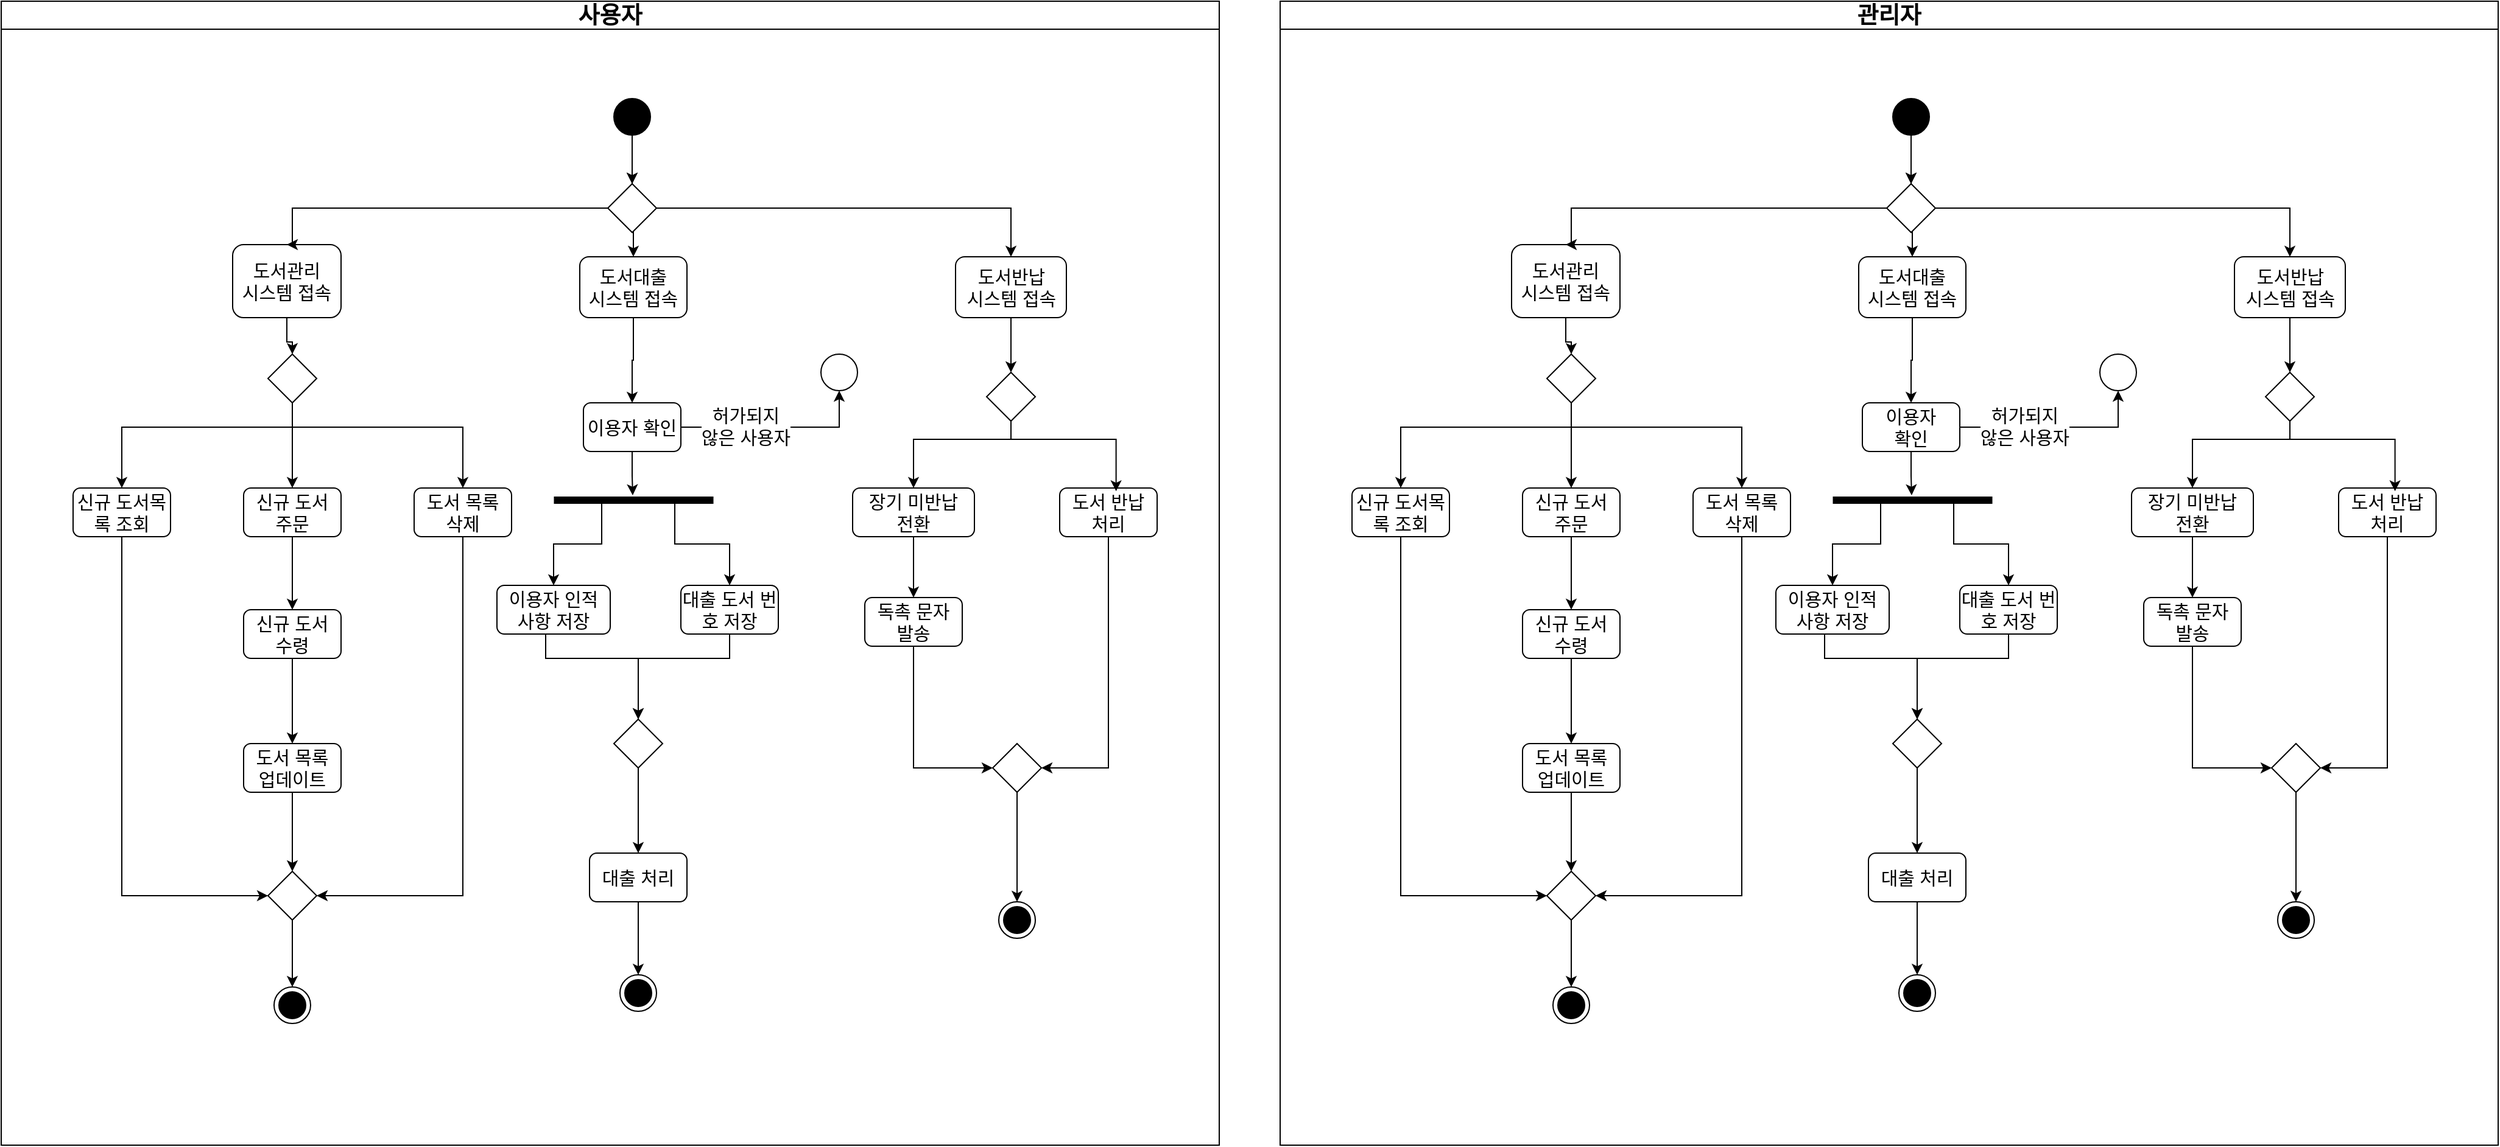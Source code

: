 <mxfile version="24.2.3" type="github">
  <diagram id="C5RBs43oDa-KdzZeNtuy" name="Page-1">
    <mxGraphModel dx="3033" dy="2304" grid="1" gridSize="10" guides="1" tooltips="1" connect="1" arrows="1" fold="1" page="1" pageScale="1" pageWidth="827" pageHeight="1169" math="0" shadow="0">
      <root>
        <mxCell id="WIyWlLk6GJQsqaUBKTNV-0" />
        <mxCell id="WIyWlLk6GJQsqaUBKTNV-1" parent="WIyWlLk6GJQsqaUBKTNV-0" />
        <mxCell id="cO1XCbnvmXfLTX3U98Vz-11" value="&lt;font data-sider-select-id=&quot;f2dde7c2-e914-4822-84c2-8bb58e5855f4&quot; style=&quot;font-size: 19px;&quot;&gt;사용자&lt;/font&gt;" style="swimlane;whiteSpace=wrap;html=1;" vertex="1" parent="WIyWlLk6GJQsqaUBKTNV-1">
          <mxGeometry x="-110" y="-800" width="1000" height="940" as="geometry" />
        </mxCell>
        <mxCell id="f5yjZBaVh5itBudGduC8-17" style="edgeStyle=orthogonalEdgeStyle;rounded=0;orthogonalLoop=1;jettySize=auto;html=1;fontSize=15;" parent="cO1XCbnvmXfLTX3U98Vz-11" source="WIyWlLk6GJQsqaUBKTNV-3" target="f5yjZBaVh5itBudGduC8-16" edge="1">
          <mxGeometry relative="1" as="geometry" />
        </mxCell>
        <mxCell id="WIyWlLk6GJQsqaUBKTNV-3" value="도서관리&lt;div style=&quot;font-size: 15px;&quot;&gt;시스템 접속&lt;/div&gt;" style="rounded=1;whiteSpace=wrap;html=1;fontSize=15;glass=0;strokeWidth=1;shadow=0;" parent="cO1XCbnvmXfLTX3U98Vz-11" vertex="1">
          <mxGeometry x="190" y="200" width="89" height="60" as="geometry" />
        </mxCell>
        <mxCell id="f5yjZBaVh5itBudGduC8-2" style="edgeStyle=orthogonalEdgeStyle;rounded=0;orthogonalLoop=1;jettySize=auto;html=1;entryX=0.5;entryY=0;entryDx=0;entryDy=0;fontSize=15;" parent="cO1XCbnvmXfLTX3U98Vz-11" source="f5yjZBaVh5itBudGduC8-10" target="WIyWlLk6GJQsqaUBKTNV-3" edge="1">
          <mxGeometry relative="1" as="geometry">
            <Array as="points">
              <mxPoint x="239" y="170" />
            </Array>
          </mxGeometry>
        </mxCell>
        <mxCell id="f5yjZBaVh5itBudGduC8-6" style="edgeStyle=orthogonalEdgeStyle;rounded=0;orthogonalLoop=1;jettySize=auto;html=1;entryX=0.5;entryY=0;entryDx=0;entryDy=0;fontSize=15;" parent="cO1XCbnvmXfLTX3U98Vz-11" source="f5yjZBaVh5itBudGduC8-0" target="f5yjZBaVh5itBudGduC8-4" edge="1">
          <mxGeometry relative="1" as="geometry" />
        </mxCell>
        <mxCell id="f5yjZBaVh5itBudGduC8-7" style="edgeStyle=orthogonalEdgeStyle;rounded=0;orthogonalLoop=1;jettySize=auto;html=1;fontSize=15;" parent="cO1XCbnvmXfLTX3U98Vz-11" target="f5yjZBaVh5itBudGduC8-5" edge="1">
          <mxGeometry relative="1" as="geometry">
            <mxPoint x="538.0" y="170.0" as="sourcePoint" />
            <Array as="points">
              <mxPoint x="518" y="170" />
              <mxPoint x="773" y="170" />
            </Array>
          </mxGeometry>
        </mxCell>
        <mxCell id="f5yjZBaVh5itBudGduC8-0" value="" style="ellipse;fillColor=strokeColor;html=1;" parent="cO1XCbnvmXfLTX3U98Vz-11" vertex="1">
          <mxGeometry x="503" y="80" width="30" height="30" as="geometry" />
        </mxCell>
        <mxCell id="f5yjZBaVh5itBudGduC8-37" style="edgeStyle=orthogonalEdgeStyle;rounded=0;orthogonalLoop=1;jettySize=auto;html=1;entryX=0.5;entryY=0;entryDx=0;entryDy=0;fontSize=15;" parent="cO1XCbnvmXfLTX3U98Vz-11" source="f5yjZBaVh5itBudGduC8-4" target="f5yjZBaVh5itBudGduC8-21" edge="1">
          <mxGeometry relative="1" as="geometry" />
        </mxCell>
        <mxCell id="f5yjZBaVh5itBudGduC8-4" value="도서대출&lt;div style=&quot;font-size: 15px;&quot;&gt;시스템 접속&lt;/div&gt;" style="rounded=1;whiteSpace=wrap;html=1;fontSize=15;glass=0;strokeWidth=1;shadow=0;" parent="cO1XCbnvmXfLTX3U98Vz-11" vertex="1">
          <mxGeometry x="475" y="210" width="88" height="50" as="geometry" />
        </mxCell>
        <mxCell id="f5yjZBaVh5itBudGduC8-55" style="edgeStyle=orthogonalEdgeStyle;rounded=0;orthogonalLoop=1;jettySize=auto;html=1;entryX=0.5;entryY=0;entryDx=0;entryDy=0;fontSize=15;" parent="cO1XCbnvmXfLTX3U98Vz-11" source="f5yjZBaVh5itBudGduC8-5" target="f5yjZBaVh5itBudGduC8-54" edge="1">
          <mxGeometry relative="1" as="geometry" />
        </mxCell>
        <mxCell id="f5yjZBaVh5itBudGduC8-5" value="도서반납&lt;div style=&quot;font-size: 15px;&quot;&gt;시스템 접속&lt;/div&gt;" style="rounded=1;whiteSpace=wrap;html=1;fontSize=15;glass=0;strokeWidth=1;shadow=0;" parent="cO1XCbnvmXfLTX3U98Vz-11" vertex="1">
          <mxGeometry x="783.5" y="210" width="91" height="50" as="geometry" />
        </mxCell>
        <mxCell id="f5yjZBaVh5itBudGduC8-9" value="" style="edgeStyle=orthogonalEdgeStyle;rounded=0;orthogonalLoop=1;jettySize=auto;html=1;fontSize=15;" parent="cO1XCbnvmXfLTX3U98Vz-11" source="f5yjZBaVh5itBudGduC8-0" edge="1">
          <mxGeometry relative="1" as="geometry">
            <mxPoint x="518" y="150" as="sourcePoint" />
            <mxPoint x="518" y="150.0" as="targetPoint" />
            <Array as="points" />
          </mxGeometry>
        </mxCell>
        <mxCell id="f5yjZBaVh5itBudGduC8-11" value="" style="edgeStyle=orthogonalEdgeStyle;rounded=0;orthogonalLoop=1;jettySize=auto;html=1;fontSize=15;" parent="cO1XCbnvmXfLTX3U98Vz-11" source="f5yjZBaVh5itBudGduC8-0" target="f5yjZBaVh5itBudGduC8-10" edge="1">
          <mxGeometry relative="1" as="geometry">
            <mxPoint x="518" y="110" as="sourcePoint" />
            <mxPoint x="243" y="220" as="targetPoint" />
            <Array as="points">
              <mxPoint x="518" y="170" />
            </Array>
          </mxGeometry>
        </mxCell>
        <mxCell id="f5yjZBaVh5itBudGduC8-10" value="" style="rhombus;whiteSpace=wrap;html=1;fontSize=15;" parent="cO1XCbnvmXfLTX3U98Vz-11" vertex="1">
          <mxGeometry x="498" y="150" width="40" height="40" as="geometry" />
        </mxCell>
        <mxCell id="f5yjZBaVh5itBudGduC8-73" style="edgeStyle=orthogonalEdgeStyle;rounded=0;orthogonalLoop=1;jettySize=auto;html=1;entryX=0;entryY=0.5;entryDx=0;entryDy=0;fontSize=15;" parent="cO1XCbnvmXfLTX3U98Vz-11" source="f5yjZBaVh5itBudGduC8-12" target="f5yjZBaVh5itBudGduC8-68" edge="1">
          <mxGeometry relative="1" as="geometry">
            <Array as="points">
              <mxPoint x="99" y="735" />
            </Array>
          </mxGeometry>
        </mxCell>
        <mxCell id="f5yjZBaVh5itBudGduC8-12" value="신규 도서목록 조회" style="rounded=1;whiteSpace=wrap;html=1;fontSize=15;glass=0;strokeWidth=1;shadow=0;" parent="cO1XCbnvmXfLTX3U98Vz-11" vertex="1">
          <mxGeometry x="59" y="400" width="80" height="40" as="geometry" />
        </mxCell>
        <mxCell id="f5yjZBaVh5itBudGduC8-28" style="edgeStyle=orthogonalEdgeStyle;rounded=0;orthogonalLoop=1;jettySize=auto;html=1;entryX=0.5;entryY=0;entryDx=0;entryDy=0;fontSize=15;" parent="cO1XCbnvmXfLTX3U98Vz-11" source="f5yjZBaVh5itBudGduC8-16" target="f5yjZBaVh5itBudGduC8-12" edge="1">
          <mxGeometry relative="1" as="geometry">
            <Array as="points">
              <mxPoint x="239" y="350" />
              <mxPoint x="99" y="350" />
            </Array>
          </mxGeometry>
        </mxCell>
        <mxCell id="f5yjZBaVh5itBudGduC8-29" style="edgeStyle=orthogonalEdgeStyle;rounded=0;orthogonalLoop=1;jettySize=auto;html=1;fontSize=15;" parent="cO1XCbnvmXfLTX3U98Vz-11" source="f5yjZBaVh5itBudGduC8-16" target="f5yjZBaVh5itBudGduC8-18" edge="1">
          <mxGeometry relative="1" as="geometry">
            <Array as="points">
              <mxPoint x="239" y="360" />
              <mxPoint x="239" y="360" />
            </Array>
          </mxGeometry>
        </mxCell>
        <mxCell id="f5yjZBaVh5itBudGduC8-32" style="edgeStyle=orthogonalEdgeStyle;rounded=0;orthogonalLoop=1;jettySize=auto;html=1;entryX=0.5;entryY=0;entryDx=0;entryDy=0;fontSize=15;" parent="cO1XCbnvmXfLTX3U98Vz-11" source="f5yjZBaVh5itBudGduC8-16" target="f5yjZBaVh5itBudGduC8-20" edge="1">
          <mxGeometry relative="1" as="geometry">
            <Array as="points">
              <mxPoint x="239" y="350" />
              <mxPoint x="379" y="350" />
            </Array>
          </mxGeometry>
        </mxCell>
        <mxCell id="f5yjZBaVh5itBudGduC8-16" value="" style="rhombus;whiteSpace=wrap;html=1;fontSize=15;" parent="cO1XCbnvmXfLTX3U98Vz-11" vertex="1">
          <mxGeometry x="219" y="290" width="40" height="40" as="geometry" />
        </mxCell>
        <mxCell id="f5yjZBaVh5itBudGduC8-34" style="edgeStyle=orthogonalEdgeStyle;rounded=0;orthogonalLoop=1;jettySize=auto;html=1;entryX=0.5;entryY=0;entryDx=0;entryDy=0;fontSize=15;" parent="cO1XCbnvmXfLTX3U98Vz-11" source="f5yjZBaVh5itBudGduC8-18" target="f5yjZBaVh5itBudGduC8-19" edge="1">
          <mxGeometry relative="1" as="geometry" />
        </mxCell>
        <mxCell id="f5yjZBaVh5itBudGduC8-18" value="신규 도서&lt;div style=&quot;font-size: 15px;&quot;&gt;주문&lt;/div&gt;" style="rounded=1;whiteSpace=wrap;html=1;fontSize=15;glass=0;strokeWidth=1;shadow=0;" parent="cO1XCbnvmXfLTX3U98Vz-11" vertex="1">
          <mxGeometry x="199" y="400" width="80" height="40" as="geometry" />
        </mxCell>
        <mxCell id="f5yjZBaVh5itBudGduC8-36" style="edgeStyle=orthogonalEdgeStyle;rounded=0;orthogonalLoop=1;jettySize=auto;html=1;fontSize=15;" parent="cO1XCbnvmXfLTX3U98Vz-11" source="f5yjZBaVh5itBudGduC8-19" target="f5yjZBaVh5itBudGduC8-35" edge="1">
          <mxGeometry relative="1" as="geometry" />
        </mxCell>
        <mxCell id="f5yjZBaVh5itBudGduC8-19" value="신규 도서&lt;div style=&quot;font-size: 15px;&quot;&gt;수령&lt;/div&gt;" style="rounded=1;whiteSpace=wrap;html=1;fontSize=15;glass=0;strokeWidth=1;shadow=0;" parent="cO1XCbnvmXfLTX3U98Vz-11" vertex="1">
          <mxGeometry x="199" y="500" width="80" height="40" as="geometry" />
        </mxCell>
        <mxCell id="f5yjZBaVh5itBudGduC8-74" style="edgeStyle=orthogonalEdgeStyle;rounded=0;orthogonalLoop=1;jettySize=auto;html=1;entryX=1;entryY=0.5;entryDx=0;entryDy=0;fontSize=15;" parent="cO1XCbnvmXfLTX3U98Vz-11" source="f5yjZBaVh5itBudGduC8-20" target="f5yjZBaVh5itBudGduC8-68" edge="1">
          <mxGeometry relative="1" as="geometry">
            <Array as="points">
              <mxPoint x="379" y="735" />
            </Array>
          </mxGeometry>
        </mxCell>
        <mxCell id="f5yjZBaVh5itBudGduC8-20" value="도서 목록&lt;div style=&quot;font-size: 15px;&quot;&gt;삭제&lt;/div&gt;" style="rounded=1;whiteSpace=wrap;html=1;fontSize=15;glass=0;strokeWidth=1;shadow=0;" parent="cO1XCbnvmXfLTX3U98Vz-11" vertex="1">
          <mxGeometry x="339" y="400" width="80" height="40" as="geometry" />
        </mxCell>
        <mxCell id="f5yjZBaVh5itBudGduC8-63" style="edgeStyle=orthogonalEdgeStyle;rounded=0;orthogonalLoop=1;jettySize=auto;html=1;entryX=0.5;entryY=1;entryDx=0;entryDy=0;fontSize=15;" parent="cO1XCbnvmXfLTX3U98Vz-11" source="f5yjZBaVh5itBudGduC8-21" target="f5yjZBaVh5itBudGduC8-62" edge="1">
          <mxGeometry relative="1" as="geometry" />
        </mxCell>
        <mxCell id="f5yjZBaVh5itBudGduC8-64" value="허가되지&lt;div style=&quot;font-size: 15px;&quot;&gt;않은 사용자&lt;/div&gt;" style="edgeLabel;html=1;align=center;verticalAlign=middle;resizable=0;points=[];fontSize=15;" parent="f5yjZBaVh5itBudGduC8-63" vertex="1" connectable="0">
          <mxGeometry x="-0.339" y="1" relative="1" as="geometry">
            <mxPoint as="offset" />
          </mxGeometry>
        </mxCell>
        <mxCell id="f5yjZBaVh5itBudGduC8-21" value="이용자 확인" style="rounded=1;whiteSpace=wrap;html=1;fontSize=15;glass=0;strokeWidth=1;shadow=0;" parent="cO1XCbnvmXfLTX3U98Vz-11" vertex="1">
          <mxGeometry x="478" y="330" width="80" height="40" as="geometry" />
        </mxCell>
        <mxCell id="f5yjZBaVh5itBudGduC8-51" style="edgeStyle=orthogonalEdgeStyle;rounded=0;orthogonalLoop=1;jettySize=auto;html=1;fontSize=15;" parent="cO1XCbnvmXfLTX3U98Vz-11" source="f5yjZBaVh5itBudGduC8-22" target="f5yjZBaVh5itBudGduC8-41" edge="1">
          <mxGeometry relative="1" as="geometry">
            <Array as="points">
              <mxPoint x="447" y="540" />
              <mxPoint x="523" y="540" />
            </Array>
          </mxGeometry>
        </mxCell>
        <mxCell id="f5yjZBaVh5itBudGduC8-22" value="이용자 인적 사항 저장" style="rounded=1;whiteSpace=wrap;html=1;fontSize=15;glass=0;strokeWidth=1;shadow=0;" parent="cO1XCbnvmXfLTX3U98Vz-11" vertex="1">
          <mxGeometry x="407" y="480" width="93" height="40" as="geometry" />
        </mxCell>
        <mxCell id="f5yjZBaVh5itBudGduC8-52" style="edgeStyle=orthogonalEdgeStyle;rounded=0;orthogonalLoop=1;jettySize=auto;html=1;entryX=0.5;entryY=0;entryDx=0;entryDy=0;fontSize=15;" parent="cO1XCbnvmXfLTX3U98Vz-11" source="f5yjZBaVh5itBudGduC8-23" target="f5yjZBaVh5itBudGduC8-41" edge="1">
          <mxGeometry relative="1" as="geometry">
            <Array as="points">
              <mxPoint x="598" y="540" />
              <mxPoint x="523" y="540" />
            </Array>
          </mxGeometry>
        </mxCell>
        <mxCell id="f5yjZBaVh5itBudGduC8-23" value="대출 도서 번호 저장" style="rounded=1;whiteSpace=wrap;html=1;fontSize=15;glass=0;strokeWidth=1;shadow=0;" parent="cO1XCbnvmXfLTX3U98Vz-11" vertex="1">
          <mxGeometry x="558" y="480" width="80" height="40" as="geometry" />
        </mxCell>
        <mxCell id="f5yjZBaVh5itBudGduC8-67" style="edgeStyle=orthogonalEdgeStyle;rounded=0;orthogonalLoop=1;jettySize=auto;html=1;entryX=0.5;entryY=0;entryDx=0;entryDy=0;fontSize=15;" parent="cO1XCbnvmXfLTX3U98Vz-11" source="f5yjZBaVh5itBudGduC8-24" target="f5yjZBaVh5itBudGduC8-61" edge="1">
          <mxGeometry relative="1" as="geometry" />
        </mxCell>
        <mxCell id="f5yjZBaVh5itBudGduC8-24" value="대출 처리" style="rounded=1;whiteSpace=wrap;html=1;fontSize=15;glass=0;strokeWidth=1;shadow=0;" parent="cO1XCbnvmXfLTX3U98Vz-11" vertex="1">
          <mxGeometry x="483" y="700" width="80" height="40" as="geometry" />
        </mxCell>
        <mxCell id="f5yjZBaVh5itBudGduC8-71" style="edgeStyle=orthogonalEdgeStyle;rounded=0;orthogonalLoop=1;jettySize=auto;html=1;fontSize=15;" parent="cO1XCbnvmXfLTX3U98Vz-11" source="f5yjZBaVh5itBudGduC8-25" target="f5yjZBaVh5itBudGduC8-69" edge="1">
          <mxGeometry relative="1" as="geometry">
            <Array as="points">
              <mxPoint x="909" y="630" />
            </Array>
          </mxGeometry>
        </mxCell>
        <mxCell id="f5yjZBaVh5itBudGduC8-25" value="도서 반납&lt;div data-sider-select-id=&quot;1af5cd44-5163-4e72-8a6a-a1fdf8940f8c&quot; style=&quot;font-size: 15px;&quot;&gt;처리&lt;/div&gt;" style="rounded=1;whiteSpace=wrap;html=1;fontSize=15;glass=0;strokeWidth=1;shadow=0;" parent="cO1XCbnvmXfLTX3U98Vz-11" vertex="1">
          <mxGeometry x="869" y="400" width="80" height="40" as="geometry" />
        </mxCell>
        <mxCell id="f5yjZBaVh5itBudGduC8-58" style="edgeStyle=orthogonalEdgeStyle;rounded=0;orthogonalLoop=1;jettySize=auto;html=1;entryX=0.5;entryY=0;entryDx=0;entryDy=0;fontSize=15;" parent="cO1XCbnvmXfLTX3U98Vz-11" source="f5yjZBaVh5itBudGduC8-26" target="f5yjZBaVh5itBudGduC8-27" edge="1">
          <mxGeometry relative="1" as="geometry" />
        </mxCell>
        <mxCell id="f5yjZBaVh5itBudGduC8-26" value="장기 미반납&lt;div data-sider-select-id=&quot;e208609f-bf72-46d0-8073-5b60997e293b&quot; style=&quot;font-size: 15px;&quot;&gt;전환&lt;/div&gt;" style="rounded=1;whiteSpace=wrap;html=1;fontSize=15;glass=0;strokeWidth=1;shadow=0;" parent="cO1XCbnvmXfLTX3U98Vz-11" vertex="1">
          <mxGeometry x="699" y="400" width="100" height="40" as="geometry" />
        </mxCell>
        <mxCell id="f5yjZBaVh5itBudGduC8-70" style="edgeStyle=orthogonalEdgeStyle;rounded=0;orthogonalLoop=1;jettySize=auto;html=1;fontSize=15;" parent="cO1XCbnvmXfLTX3U98Vz-11" source="f5yjZBaVh5itBudGduC8-27" target="f5yjZBaVh5itBudGduC8-69" edge="1">
          <mxGeometry relative="1" as="geometry">
            <Array as="points">
              <mxPoint x="749" y="630" />
            </Array>
          </mxGeometry>
        </mxCell>
        <mxCell id="f5yjZBaVh5itBudGduC8-27" value="독촉 문자&lt;div style=&quot;font-size: 15px;&quot;&gt;발송&lt;/div&gt;" style="rounded=1;whiteSpace=wrap;html=1;fontSize=15;glass=0;strokeWidth=1;shadow=0;" parent="cO1XCbnvmXfLTX3U98Vz-11" vertex="1">
          <mxGeometry x="709" y="490" width="80" height="40" as="geometry" />
        </mxCell>
        <mxCell id="f5yjZBaVh5itBudGduC8-33" style="edgeStyle=orthogonalEdgeStyle;rounded=0;orthogonalLoop=1;jettySize=auto;html=1;exitX=0.5;exitY=1;exitDx=0;exitDy=0;fontSize=15;" parent="cO1XCbnvmXfLTX3U98Vz-11" source="f5yjZBaVh5itBudGduC8-19" target="f5yjZBaVh5itBudGduC8-19" edge="1">
          <mxGeometry relative="1" as="geometry" />
        </mxCell>
        <mxCell id="f5yjZBaVh5itBudGduC8-75" style="edgeStyle=orthogonalEdgeStyle;rounded=0;orthogonalLoop=1;jettySize=auto;html=1;entryX=0.5;entryY=0;entryDx=0;entryDy=0;fontSize=15;" parent="cO1XCbnvmXfLTX3U98Vz-11" source="f5yjZBaVh5itBudGduC8-35" target="f5yjZBaVh5itBudGduC8-68" edge="1">
          <mxGeometry relative="1" as="geometry" />
        </mxCell>
        <mxCell id="f5yjZBaVh5itBudGduC8-35" value="도서&amp;nbsp;&lt;span style=&quot;background-color: initial; font-size: 15px;&quot;&gt;목록&lt;/span&gt;&lt;div style=&quot;font-size: 15px;&quot;&gt;&lt;span style=&quot;background-color: initial; font-size: 15px;&quot;&gt;업데이트&lt;/span&gt;&lt;/div&gt;" style="rounded=1;whiteSpace=wrap;html=1;fontSize=15;glass=0;strokeWidth=1;shadow=0;" parent="cO1XCbnvmXfLTX3U98Vz-11" vertex="1">
          <mxGeometry x="199" y="610" width="80" height="40" as="geometry" />
        </mxCell>
        <mxCell id="f5yjZBaVh5itBudGduC8-43" style="edgeStyle=orthogonalEdgeStyle;rounded=0;orthogonalLoop=1;jettySize=auto;html=1;entryX=0.5;entryY=0;entryDx=0;entryDy=0;fontSize=15;" parent="cO1XCbnvmXfLTX3U98Vz-11" source="f5yjZBaVh5itBudGduC8-38" target="f5yjZBaVh5itBudGduC8-22" edge="1">
          <mxGeometry relative="1" as="geometry">
            <Array as="points">
              <mxPoint x="493" y="446" />
              <mxPoint x="447" y="446" />
            </Array>
          </mxGeometry>
        </mxCell>
        <mxCell id="f5yjZBaVh5itBudGduC8-47" style="edgeStyle=orthogonalEdgeStyle;rounded=0;orthogonalLoop=1;jettySize=auto;html=1;fontSize=15;" parent="cO1XCbnvmXfLTX3U98Vz-11" source="f5yjZBaVh5itBudGduC8-38" target="f5yjZBaVh5itBudGduC8-23" edge="1">
          <mxGeometry relative="1" as="geometry">
            <Array as="points">
              <mxPoint x="553" y="446" />
              <mxPoint x="598" y="446" />
            </Array>
          </mxGeometry>
        </mxCell>
        <mxCell id="f5yjZBaVh5itBudGduC8-38" value="" style="html=1;points=[];perimeter=orthogonalPerimeter;fillColor=strokeColor;rotation=90;fontSize=15;" parent="cO1XCbnvmXfLTX3U98Vz-11" vertex="1">
          <mxGeometry x="516.75" y="345" width="5" height="130" as="geometry" />
        </mxCell>
        <mxCell id="f5yjZBaVh5itBudGduC8-53" style="edgeStyle=orthogonalEdgeStyle;rounded=0;orthogonalLoop=1;jettySize=auto;html=1;entryX=0.5;entryY=0;entryDx=0;entryDy=0;fontSize=15;" parent="cO1XCbnvmXfLTX3U98Vz-11" source="f5yjZBaVh5itBudGduC8-41" target="f5yjZBaVh5itBudGduC8-24" edge="1">
          <mxGeometry relative="1" as="geometry" />
        </mxCell>
        <mxCell id="f5yjZBaVh5itBudGduC8-41" value="" style="rhombus;whiteSpace=wrap;html=1;fontSize=15;" parent="cO1XCbnvmXfLTX3U98Vz-11" vertex="1">
          <mxGeometry x="503" y="590" width="40" height="40" as="geometry" />
        </mxCell>
        <mxCell id="f5yjZBaVh5itBudGduC8-46" style="edgeStyle=orthogonalEdgeStyle;rounded=0;orthogonalLoop=1;jettySize=auto;html=1;entryX=-0.3;entryY=0.506;entryDx=0;entryDy=0;entryPerimeter=0;fontSize=15;" parent="cO1XCbnvmXfLTX3U98Vz-11" source="f5yjZBaVh5itBudGduC8-21" target="f5yjZBaVh5itBudGduC8-38" edge="1">
          <mxGeometry relative="1" as="geometry" />
        </mxCell>
        <mxCell id="f5yjZBaVh5itBudGduC8-57" style="edgeStyle=orthogonalEdgeStyle;rounded=0;orthogonalLoop=1;jettySize=auto;html=1;entryX=0.5;entryY=0;entryDx=0;entryDy=0;fontSize=15;" parent="cO1XCbnvmXfLTX3U98Vz-11" source="f5yjZBaVh5itBudGduC8-54" target="f5yjZBaVh5itBudGduC8-26" edge="1">
          <mxGeometry relative="1" as="geometry">
            <Array as="points">
              <mxPoint x="829" y="360" />
              <mxPoint x="749" y="360" />
            </Array>
          </mxGeometry>
        </mxCell>
        <mxCell id="f5yjZBaVh5itBudGduC8-54" value="" style="rhombus;whiteSpace=wrap;html=1;fontSize=15;" parent="cO1XCbnvmXfLTX3U98Vz-11" vertex="1">
          <mxGeometry x="809" y="305" width="40" height="40" as="geometry" />
        </mxCell>
        <mxCell id="f5yjZBaVh5itBudGduC8-56" style="edgeStyle=orthogonalEdgeStyle;rounded=0;orthogonalLoop=1;jettySize=auto;html=1;entryX=0.579;entryY=0.067;entryDx=0;entryDy=0;entryPerimeter=0;fontSize=15;" parent="cO1XCbnvmXfLTX3U98Vz-11" source="f5yjZBaVh5itBudGduC8-54" target="f5yjZBaVh5itBudGduC8-25" edge="1">
          <mxGeometry relative="1" as="geometry">
            <Array as="points">
              <mxPoint x="829" y="360" />
              <mxPoint x="915" y="360" />
            </Array>
          </mxGeometry>
        </mxCell>
        <mxCell id="f5yjZBaVh5itBudGduC8-59" value="" style="ellipse;html=1;shape=endState;fillColor=strokeColor;fontSize=15;" parent="cO1XCbnvmXfLTX3U98Vz-11" vertex="1">
          <mxGeometry x="224" y="810" width="30" height="30" as="geometry" />
        </mxCell>
        <mxCell id="f5yjZBaVh5itBudGduC8-60" value="" style="ellipse;html=1;shape=endState;fillColor=strokeColor;fontSize=15;" parent="cO1XCbnvmXfLTX3U98Vz-11" vertex="1">
          <mxGeometry x="819" y="740" width="30" height="30" as="geometry" />
        </mxCell>
        <mxCell id="f5yjZBaVh5itBudGduC8-61" value="" style="ellipse;html=1;shape=endState;fillColor=strokeColor;fontSize=15;" parent="cO1XCbnvmXfLTX3U98Vz-11" vertex="1">
          <mxGeometry x="508" y="800" width="30" height="30" as="geometry" />
        </mxCell>
        <mxCell id="f5yjZBaVh5itBudGduC8-62" value="" style="ellipse;fontSize=15;" parent="cO1XCbnvmXfLTX3U98Vz-11" vertex="1">
          <mxGeometry x="673" y="290" width="30" height="30" as="geometry" />
        </mxCell>
        <mxCell id="f5yjZBaVh5itBudGduC8-76" style="edgeStyle=orthogonalEdgeStyle;rounded=0;orthogonalLoop=1;jettySize=auto;html=1;entryX=0.5;entryY=0;entryDx=0;entryDy=0;fontSize=15;" parent="cO1XCbnvmXfLTX3U98Vz-11" source="f5yjZBaVh5itBudGduC8-68" target="f5yjZBaVh5itBudGduC8-59" edge="1">
          <mxGeometry relative="1" as="geometry" />
        </mxCell>
        <mxCell id="f5yjZBaVh5itBudGduC8-68" value="" style="rhombus;whiteSpace=wrap;html=1;fontSize=15;" parent="cO1XCbnvmXfLTX3U98Vz-11" vertex="1">
          <mxGeometry x="219" y="715" width="40" height="40" as="geometry" />
        </mxCell>
        <mxCell id="f5yjZBaVh5itBudGduC8-77" style="edgeStyle=orthogonalEdgeStyle;rounded=0;orthogonalLoop=1;jettySize=auto;html=1;entryX=0.5;entryY=0;entryDx=0;entryDy=0;fontSize=15;" parent="cO1XCbnvmXfLTX3U98Vz-11" source="f5yjZBaVh5itBudGduC8-69" target="f5yjZBaVh5itBudGduC8-60" edge="1">
          <mxGeometry relative="1" as="geometry" />
        </mxCell>
        <mxCell id="f5yjZBaVh5itBudGduC8-69" value="" style="rhombus;whiteSpace=wrap;html=1;fontSize=15;" parent="cO1XCbnvmXfLTX3U98Vz-11" vertex="1">
          <mxGeometry x="814" y="610" width="40" height="40" as="geometry" />
        </mxCell>
        <mxCell id="cO1XCbnvmXfLTX3U98Vz-75" value="&lt;font data-sider-select-id=&quot;f2dde7c2-e914-4822-84c2-8bb58e5855f4&quot; style=&quot;font-size: 19px;&quot;&gt;관리자&lt;/font&gt;" style="swimlane;whiteSpace=wrap;html=1;" vertex="1" parent="WIyWlLk6GJQsqaUBKTNV-1">
          <mxGeometry x="940" y="-800" width="1000" height="940" as="geometry" />
        </mxCell>
        <mxCell id="cO1XCbnvmXfLTX3U98Vz-76" style="edgeStyle=orthogonalEdgeStyle;rounded=0;orthogonalLoop=1;jettySize=auto;html=1;fontSize=15;" edge="1" parent="cO1XCbnvmXfLTX3U98Vz-75" source="cO1XCbnvmXfLTX3U98Vz-77" target="cO1XCbnvmXfLTX3U98Vz-94">
          <mxGeometry relative="1" as="geometry" />
        </mxCell>
        <mxCell id="cO1XCbnvmXfLTX3U98Vz-77" value="도서관리&lt;div style=&quot;font-size: 15px;&quot;&gt;시스템 접속&lt;/div&gt;" style="rounded=1;whiteSpace=wrap;html=1;fontSize=15;glass=0;strokeWidth=1;shadow=0;" vertex="1" parent="cO1XCbnvmXfLTX3U98Vz-75">
          <mxGeometry x="190" y="200" width="89" height="60" as="geometry" />
        </mxCell>
        <mxCell id="cO1XCbnvmXfLTX3U98Vz-78" style="edgeStyle=orthogonalEdgeStyle;rounded=0;orthogonalLoop=1;jettySize=auto;html=1;entryX=0.5;entryY=0;entryDx=0;entryDy=0;fontSize=15;" edge="1" parent="cO1XCbnvmXfLTX3U98Vz-75" source="cO1XCbnvmXfLTX3U98Vz-88" target="cO1XCbnvmXfLTX3U98Vz-77">
          <mxGeometry relative="1" as="geometry">
            <Array as="points">
              <mxPoint x="239" y="170" />
            </Array>
          </mxGeometry>
        </mxCell>
        <mxCell id="cO1XCbnvmXfLTX3U98Vz-79" style="edgeStyle=orthogonalEdgeStyle;rounded=0;orthogonalLoop=1;jettySize=auto;html=1;entryX=0.5;entryY=0;entryDx=0;entryDy=0;fontSize=15;" edge="1" parent="cO1XCbnvmXfLTX3U98Vz-75" source="cO1XCbnvmXfLTX3U98Vz-81" target="cO1XCbnvmXfLTX3U98Vz-83">
          <mxGeometry relative="1" as="geometry" />
        </mxCell>
        <mxCell id="cO1XCbnvmXfLTX3U98Vz-80" style="edgeStyle=orthogonalEdgeStyle;rounded=0;orthogonalLoop=1;jettySize=auto;html=1;fontSize=15;" edge="1" parent="cO1XCbnvmXfLTX3U98Vz-75" target="cO1XCbnvmXfLTX3U98Vz-85">
          <mxGeometry relative="1" as="geometry">
            <mxPoint x="538.0" y="170.0" as="sourcePoint" />
            <Array as="points">
              <mxPoint x="518" y="170" />
              <mxPoint x="773" y="170" />
            </Array>
          </mxGeometry>
        </mxCell>
        <mxCell id="cO1XCbnvmXfLTX3U98Vz-81" value="" style="ellipse;fillColor=strokeColor;html=1;" vertex="1" parent="cO1XCbnvmXfLTX3U98Vz-75">
          <mxGeometry x="503" y="80" width="30" height="30" as="geometry" />
        </mxCell>
        <mxCell id="cO1XCbnvmXfLTX3U98Vz-82" style="edgeStyle=orthogonalEdgeStyle;rounded=0;orthogonalLoop=1;jettySize=auto;html=1;entryX=0.5;entryY=0;entryDx=0;entryDy=0;fontSize=15;" edge="1" parent="cO1XCbnvmXfLTX3U98Vz-75" source="cO1XCbnvmXfLTX3U98Vz-83" target="cO1XCbnvmXfLTX3U98Vz-103">
          <mxGeometry relative="1" as="geometry" />
        </mxCell>
        <mxCell id="cO1XCbnvmXfLTX3U98Vz-83" value="도서대출&lt;div style=&quot;font-size: 15px;&quot;&gt;시스템 접속&lt;/div&gt;" style="rounded=1;whiteSpace=wrap;html=1;fontSize=15;glass=0;strokeWidth=1;shadow=0;" vertex="1" parent="cO1XCbnvmXfLTX3U98Vz-75">
          <mxGeometry x="475" y="210" width="88" height="50" as="geometry" />
        </mxCell>
        <mxCell id="cO1XCbnvmXfLTX3U98Vz-84" style="edgeStyle=orthogonalEdgeStyle;rounded=0;orthogonalLoop=1;jettySize=auto;html=1;entryX=0.5;entryY=0;entryDx=0;entryDy=0;fontSize=15;" edge="1" parent="cO1XCbnvmXfLTX3U98Vz-75" source="cO1XCbnvmXfLTX3U98Vz-85" target="cO1XCbnvmXfLTX3U98Vz-126">
          <mxGeometry relative="1" as="geometry" />
        </mxCell>
        <mxCell id="cO1XCbnvmXfLTX3U98Vz-85" value="도서반납&lt;div style=&quot;font-size: 15px;&quot;&gt;시스템 접속&lt;/div&gt;" style="rounded=1;whiteSpace=wrap;html=1;fontSize=15;glass=0;strokeWidth=1;shadow=0;" vertex="1" parent="cO1XCbnvmXfLTX3U98Vz-75">
          <mxGeometry x="783.5" y="210" width="91" height="50" as="geometry" />
        </mxCell>
        <mxCell id="cO1XCbnvmXfLTX3U98Vz-86" value="" style="edgeStyle=orthogonalEdgeStyle;rounded=0;orthogonalLoop=1;jettySize=auto;html=1;fontSize=15;" edge="1" parent="cO1XCbnvmXfLTX3U98Vz-75" source="cO1XCbnvmXfLTX3U98Vz-81">
          <mxGeometry relative="1" as="geometry">
            <mxPoint x="518" y="150" as="sourcePoint" />
            <mxPoint x="518" y="150.0" as="targetPoint" />
            <Array as="points" />
          </mxGeometry>
        </mxCell>
        <mxCell id="cO1XCbnvmXfLTX3U98Vz-87" value="" style="edgeStyle=orthogonalEdgeStyle;rounded=0;orthogonalLoop=1;jettySize=auto;html=1;fontSize=15;" edge="1" parent="cO1XCbnvmXfLTX3U98Vz-75" source="cO1XCbnvmXfLTX3U98Vz-81" target="cO1XCbnvmXfLTX3U98Vz-88">
          <mxGeometry relative="1" as="geometry">
            <mxPoint x="518" y="110" as="sourcePoint" />
            <mxPoint x="243" y="220" as="targetPoint" />
            <Array as="points">
              <mxPoint x="518" y="170" />
            </Array>
          </mxGeometry>
        </mxCell>
        <mxCell id="cO1XCbnvmXfLTX3U98Vz-88" value="" style="rhombus;whiteSpace=wrap;html=1;fontSize=15;" vertex="1" parent="cO1XCbnvmXfLTX3U98Vz-75">
          <mxGeometry x="498" y="150" width="40" height="40" as="geometry" />
        </mxCell>
        <mxCell id="cO1XCbnvmXfLTX3U98Vz-89" style="edgeStyle=orthogonalEdgeStyle;rounded=0;orthogonalLoop=1;jettySize=auto;html=1;entryX=0;entryY=0.5;entryDx=0;entryDy=0;fontSize=15;" edge="1" parent="cO1XCbnvmXfLTX3U98Vz-75" source="cO1XCbnvmXfLTX3U98Vz-90" target="cO1XCbnvmXfLTX3U98Vz-133">
          <mxGeometry relative="1" as="geometry">
            <Array as="points">
              <mxPoint x="99" y="735" />
            </Array>
          </mxGeometry>
        </mxCell>
        <mxCell id="cO1XCbnvmXfLTX3U98Vz-90" value="신규 도서목록 조회" style="rounded=1;whiteSpace=wrap;html=1;fontSize=15;glass=0;strokeWidth=1;shadow=0;" vertex="1" parent="cO1XCbnvmXfLTX3U98Vz-75">
          <mxGeometry x="59" y="400" width="80" height="40" as="geometry" />
        </mxCell>
        <mxCell id="cO1XCbnvmXfLTX3U98Vz-91" style="edgeStyle=orthogonalEdgeStyle;rounded=0;orthogonalLoop=1;jettySize=auto;html=1;entryX=0.5;entryY=0;entryDx=0;entryDy=0;fontSize=15;" edge="1" parent="cO1XCbnvmXfLTX3U98Vz-75" source="cO1XCbnvmXfLTX3U98Vz-94" target="cO1XCbnvmXfLTX3U98Vz-90">
          <mxGeometry relative="1" as="geometry">
            <Array as="points">
              <mxPoint x="239" y="350" />
              <mxPoint x="99" y="350" />
            </Array>
          </mxGeometry>
        </mxCell>
        <mxCell id="cO1XCbnvmXfLTX3U98Vz-92" style="edgeStyle=orthogonalEdgeStyle;rounded=0;orthogonalLoop=1;jettySize=auto;html=1;fontSize=15;" edge="1" parent="cO1XCbnvmXfLTX3U98Vz-75" source="cO1XCbnvmXfLTX3U98Vz-94" target="cO1XCbnvmXfLTX3U98Vz-96">
          <mxGeometry relative="1" as="geometry">
            <Array as="points">
              <mxPoint x="239" y="360" />
              <mxPoint x="239" y="360" />
            </Array>
          </mxGeometry>
        </mxCell>
        <mxCell id="cO1XCbnvmXfLTX3U98Vz-93" style="edgeStyle=orthogonalEdgeStyle;rounded=0;orthogonalLoop=1;jettySize=auto;html=1;entryX=0.5;entryY=0;entryDx=0;entryDy=0;fontSize=15;" edge="1" parent="cO1XCbnvmXfLTX3U98Vz-75" source="cO1XCbnvmXfLTX3U98Vz-94" target="cO1XCbnvmXfLTX3U98Vz-100">
          <mxGeometry relative="1" as="geometry">
            <Array as="points">
              <mxPoint x="239" y="350" />
              <mxPoint x="379" y="350" />
            </Array>
          </mxGeometry>
        </mxCell>
        <mxCell id="cO1XCbnvmXfLTX3U98Vz-94" value="" style="rhombus;whiteSpace=wrap;html=1;fontSize=15;" vertex="1" parent="cO1XCbnvmXfLTX3U98Vz-75">
          <mxGeometry x="219" y="290" width="40" height="40" as="geometry" />
        </mxCell>
        <mxCell id="cO1XCbnvmXfLTX3U98Vz-95" style="edgeStyle=orthogonalEdgeStyle;rounded=0;orthogonalLoop=1;jettySize=auto;html=1;entryX=0.5;entryY=0;entryDx=0;entryDy=0;fontSize=15;" edge="1" parent="cO1XCbnvmXfLTX3U98Vz-75" source="cO1XCbnvmXfLTX3U98Vz-96" target="cO1XCbnvmXfLTX3U98Vz-98">
          <mxGeometry relative="1" as="geometry" />
        </mxCell>
        <mxCell id="cO1XCbnvmXfLTX3U98Vz-96" value="신규 도서&lt;div style=&quot;font-size: 15px;&quot;&gt;주문&lt;/div&gt;" style="rounded=1;whiteSpace=wrap;html=1;fontSize=15;glass=0;strokeWidth=1;shadow=0;" vertex="1" parent="cO1XCbnvmXfLTX3U98Vz-75">
          <mxGeometry x="199" y="400" width="80" height="40" as="geometry" />
        </mxCell>
        <mxCell id="cO1XCbnvmXfLTX3U98Vz-97" style="edgeStyle=orthogonalEdgeStyle;rounded=0;orthogonalLoop=1;jettySize=auto;html=1;fontSize=15;" edge="1" parent="cO1XCbnvmXfLTX3U98Vz-75" source="cO1XCbnvmXfLTX3U98Vz-98" target="cO1XCbnvmXfLTX3U98Vz-118">
          <mxGeometry relative="1" as="geometry" />
        </mxCell>
        <mxCell id="cO1XCbnvmXfLTX3U98Vz-98" value="신규 도서&lt;div style=&quot;font-size: 15px;&quot;&gt;수령&lt;/div&gt;" style="rounded=1;whiteSpace=wrap;html=1;fontSize=15;glass=0;strokeWidth=1;shadow=0;" vertex="1" parent="cO1XCbnvmXfLTX3U98Vz-75">
          <mxGeometry x="199" y="500" width="80" height="40" as="geometry" />
        </mxCell>
        <mxCell id="cO1XCbnvmXfLTX3U98Vz-99" style="edgeStyle=orthogonalEdgeStyle;rounded=0;orthogonalLoop=1;jettySize=auto;html=1;entryX=1;entryY=0.5;entryDx=0;entryDy=0;fontSize=15;" edge="1" parent="cO1XCbnvmXfLTX3U98Vz-75" source="cO1XCbnvmXfLTX3U98Vz-100" target="cO1XCbnvmXfLTX3U98Vz-133">
          <mxGeometry relative="1" as="geometry">
            <Array as="points">
              <mxPoint x="379" y="735" />
            </Array>
          </mxGeometry>
        </mxCell>
        <mxCell id="cO1XCbnvmXfLTX3U98Vz-100" value="도서 목록&lt;div style=&quot;font-size: 15px;&quot;&gt;삭제&lt;/div&gt;" style="rounded=1;whiteSpace=wrap;html=1;fontSize=15;glass=0;strokeWidth=1;shadow=0;" vertex="1" parent="cO1XCbnvmXfLTX3U98Vz-75">
          <mxGeometry x="339" y="400" width="80" height="40" as="geometry" />
        </mxCell>
        <mxCell id="cO1XCbnvmXfLTX3U98Vz-101" style="edgeStyle=orthogonalEdgeStyle;rounded=0;orthogonalLoop=1;jettySize=auto;html=1;entryX=0.5;entryY=1;entryDx=0;entryDy=0;fontSize=15;" edge="1" parent="cO1XCbnvmXfLTX3U98Vz-75" source="cO1XCbnvmXfLTX3U98Vz-103" target="cO1XCbnvmXfLTX3U98Vz-131">
          <mxGeometry relative="1" as="geometry" />
        </mxCell>
        <mxCell id="cO1XCbnvmXfLTX3U98Vz-102" value="허가되지&lt;div style=&quot;font-size: 15px;&quot;&gt;않은 사용자&lt;/div&gt;" style="edgeLabel;html=1;align=center;verticalAlign=middle;resizable=0;points=[];fontSize=15;" vertex="1" connectable="0" parent="cO1XCbnvmXfLTX3U98Vz-101">
          <mxGeometry x="-0.339" y="1" relative="1" as="geometry">
            <mxPoint as="offset" />
          </mxGeometry>
        </mxCell>
        <mxCell id="cO1XCbnvmXfLTX3U98Vz-103" value="이용자&lt;div&gt;확인&lt;/div&gt;" style="rounded=1;whiteSpace=wrap;html=1;fontSize=15;glass=0;strokeWidth=1;shadow=0;" vertex="1" parent="cO1XCbnvmXfLTX3U98Vz-75">
          <mxGeometry x="478" y="330" width="80" height="40" as="geometry" />
        </mxCell>
        <mxCell id="cO1XCbnvmXfLTX3U98Vz-104" style="edgeStyle=orthogonalEdgeStyle;rounded=0;orthogonalLoop=1;jettySize=auto;html=1;fontSize=15;" edge="1" parent="cO1XCbnvmXfLTX3U98Vz-75" source="cO1XCbnvmXfLTX3U98Vz-105" target="cO1XCbnvmXfLTX3U98Vz-123">
          <mxGeometry relative="1" as="geometry">
            <Array as="points">
              <mxPoint x="447" y="540" />
              <mxPoint x="523" y="540" />
            </Array>
          </mxGeometry>
        </mxCell>
        <mxCell id="cO1XCbnvmXfLTX3U98Vz-105" value="이용자 인적 사항 저장" style="rounded=1;whiteSpace=wrap;html=1;fontSize=15;glass=0;strokeWidth=1;shadow=0;" vertex="1" parent="cO1XCbnvmXfLTX3U98Vz-75">
          <mxGeometry x="407" y="480" width="93" height="40" as="geometry" />
        </mxCell>
        <mxCell id="cO1XCbnvmXfLTX3U98Vz-106" style="edgeStyle=orthogonalEdgeStyle;rounded=0;orthogonalLoop=1;jettySize=auto;html=1;entryX=0.5;entryY=0;entryDx=0;entryDy=0;fontSize=15;" edge="1" parent="cO1XCbnvmXfLTX3U98Vz-75" source="cO1XCbnvmXfLTX3U98Vz-107" target="cO1XCbnvmXfLTX3U98Vz-123">
          <mxGeometry relative="1" as="geometry">
            <Array as="points">
              <mxPoint x="598" y="540" />
              <mxPoint x="523" y="540" />
            </Array>
          </mxGeometry>
        </mxCell>
        <mxCell id="cO1XCbnvmXfLTX3U98Vz-107" value="대출 도서 번호 저장" style="rounded=1;whiteSpace=wrap;html=1;fontSize=15;glass=0;strokeWidth=1;shadow=0;" vertex="1" parent="cO1XCbnvmXfLTX3U98Vz-75">
          <mxGeometry x="558" y="480" width="80" height="40" as="geometry" />
        </mxCell>
        <mxCell id="cO1XCbnvmXfLTX3U98Vz-108" style="edgeStyle=orthogonalEdgeStyle;rounded=0;orthogonalLoop=1;jettySize=auto;html=1;entryX=0.5;entryY=0;entryDx=0;entryDy=0;fontSize=15;" edge="1" parent="cO1XCbnvmXfLTX3U98Vz-75" source="cO1XCbnvmXfLTX3U98Vz-109" target="cO1XCbnvmXfLTX3U98Vz-130">
          <mxGeometry relative="1" as="geometry" />
        </mxCell>
        <mxCell id="cO1XCbnvmXfLTX3U98Vz-109" value="대출 처리" style="rounded=1;whiteSpace=wrap;html=1;fontSize=15;glass=0;strokeWidth=1;shadow=0;" vertex="1" parent="cO1XCbnvmXfLTX3U98Vz-75">
          <mxGeometry x="483" y="700" width="80" height="40" as="geometry" />
        </mxCell>
        <mxCell id="cO1XCbnvmXfLTX3U98Vz-110" style="edgeStyle=orthogonalEdgeStyle;rounded=0;orthogonalLoop=1;jettySize=auto;html=1;fontSize=15;" edge="1" parent="cO1XCbnvmXfLTX3U98Vz-75" source="cO1XCbnvmXfLTX3U98Vz-111" target="cO1XCbnvmXfLTX3U98Vz-135">
          <mxGeometry relative="1" as="geometry">
            <Array as="points">
              <mxPoint x="909" y="630" />
            </Array>
          </mxGeometry>
        </mxCell>
        <mxCell id="cO1XCbnvmXfLTX3U98Vz-111" value="도서 반납&lt;div data-sider-select-id=&quot;1af5cd44-5163-4e72-8a6a-a1fdf8940f8c&quot; style=&quot;font-size: 15px;&quot;&gt;처리&lt;/div&gt;" style="rounded=1;whiteSpace=wrap;html=1;fontSize=15;glass=0;strokeWidth=1;shadow=0;" vertex="1" parent="cO1XCbnvmXfLTX3U98Vz-75">
          <mxGeometry x="869" y="400" width="80" height="40" as="geometry" />
        </mxCell>
        <mxCell id="cO1XCbnvmXfLTX3U98Vz-112" style="edgeStyle=orthogonalEdgeStyle;rounded=0;orthogonalLoop=1;jettySize=auto;html=1;entryX=0.5;entryY=0;entryDx=0;entryDy=0;fontSize=15;" edge="1" parent="cO1XCbnvmXfLTX3U98Vz-75" source="cO1XCbnvmXfLTX3U98Vz-113" target="cO1XCbnvmXfLTX3U98Vz-115">
          <mxGeometry relative="1" as="geometry" />
        </mxCell>
        <mxCell id="cO1XCbnvmXfLTX3U98Vz-113" value="장기 미반납&lt;div data-sider-select-id=&quot;e208609f-bf72-46d0-8073-5b60997e293b&quot; style=&quot;font-size: 15px;&quot;&gt;전환&lt;/div&gt;" style="rounded=1;whiteSpace=wrap;html=1;fontSize=15;glass=0;strokeWidth=1;shadow=0;" vertex="1" parent="cO1XCbnvmXfLTX3U98Vz-75">
          <mxGeometry x="699" y="400" width="100" height="40" as="geometry" />
        </mxCell>
        <mxCell id="cO1XCbnvmXfLTX3U98Vz-114" style="edgeStyle=orthogonalEdgeStyle;rounded=0;orthogonalLoop=1;jettySize=auto;html=1;fontSize=15;" edge="1" parent="cO1XCbnvmXfLTX3U98Vz-75" source="cO1XCbnvmXfLTX3U98Vz-115" target="cO1XCbnvmXfLTX3U98Vz-135">
          <mxGeometry relative="1" as="geometry">
            <Array as="points">
              <mxPoint x="749" y="630" />
            </Array>
          </mxGeometry>
        </mxCell>
        <mxCell id="cO1XCbnvmXfLTX3U98Vz-115" value="독촉 문자&lt;div style=&quot;font-size: 15px;&quot;&gt;발송&lt;/div&gt;" style="rounded=1;whiteSpace=wrap;html=1;fontSize=15;glass=0;strokeWidth=1;shadow=0;" vertex="1" parent="cO1XCbnvmXfLTX3U98Vz-75">
          <mxGeometry x="709" y="490" width="80" height="40" as="geometry" />
        </mxCell>
        <mxCell id="cO1XCbnvmXfLTX3U98Vz-116" style="edgeStyle=orthogonalEdgeStyle;rounded=0;orthogonalLoop=1;jettySize=auto;html=1;exitX=0.5;exitY=1;exitDx=0;exitDy=0;fontSize=15;" edge="1" parent="cO1XCbnvmXfLTX3U98Vz-75" source="cO1XCbnvmXfLTX3U98Vz-98" target="cO1XCbnvmXfLTX3U98Vz-98">
          <mxGeometry relative="1" as="geometry" />
        </mxCell>
        <mxCell id="cO1XCbnvmXfLTX3U98Vz-117" style="edgeStyle=orthogonalEdgeStyle;rounded=0;orthogonalLoop=1;jettySize=auto;html=1;entryX=0.5;entryY=0;entryDx=0;entryDy=0;fontSize=15;" edge="1" parent="cO1XCbnvmXfLTX3U98Vz-75" source="cO1XCbnvmXfLTX3U98Vz-118" target="cO1XCbnvmXfLTX3U98Vz-133">
          <mxGeometry relative="1" as="geometry" />
        </mxCell>
        <mxCell id="cO1XCbnvmXfLTX3U98Vz-118" value="도서&amp;nbsp;&lt;span style=&quot;background-color: initial; font-size: 15px;&quot;&gt;목록&lt;/span&gt;&lt;div style=&quot;font-size: 15px;&quot;&gt;&lt;span style=&quot;background-color: initial; font-size: 15px;&quot;&gt;업데이트&lt;/span&gt;&lt;/div&gt;" style="rounded=1;whiteSpace=wrap;html=1;fontSize=15;glass=0;strokeWidth=1;shadow=0;" vertex="1" parent="cO1XCbnvmXfLTX3U98Vz-75">
          <mxGeometry x="199" y="610" width="80" height="40" as="geometry" />
        </mxCell>
        <mxCell id="cO1XCbnvmXfLTX3U98Vz-119" style="edgeStyle=orthogonalEdgeStyle;rounded=0;orthogonalLoop=1;jettySize=auto;html=1;entryX=0.5;entryY=0;entryDx=0;entryDy=0;fontSize=15;" edge="1" parent="cO1XCbnvmXfLTX3U98Vz-75" source="cO1XCbnvmXfLTX3U98Vz-121" target="cO1XCbnvmXfLTX3U98Vz-105">
          <mxGeometry relative="1" as="geometry">
            <Array as="points">
              <mxPoint x="493" y="446" />
              <mxPoint x="447" y="446" />
            </Array>
          </mxGeometry>
        </mxCell>
        <mxCell id="cO1XCbnvmXfLTX3U98Vz-120" style="edgeStyle=orthogonalEdgeStyle;rounded=0;orthogonalLoop=1;jettySize=auto;html=1;fontSize=15;" edge="1" parent="cO1XCbnvmXfLTX3U98Vz-75" source="cO1XCbnvmXfLTX3U98Vz-121" target="cO1XCbnvmXfLTX3U98Vz-107">
          <mxGeometry relative="1" as="geometry">
            <Array as="points">
              <mxPoint x="553" y="446" />
              <mxPoint x="598" y="446" />
            </Array>
          </mxGeometry>
        </mxCell>
        <mxCell id="cO1XCbnvmXfLTX3U98Vz-121" value="" style="html=1;points=[];perimeter=orthogonalPerimeter;fillColor=strokeColor;rotation=90;fontSize=15;" vertex="1" parent="cO1XCbnvmXfLTX3U98Vz-75">
          <mxGeometry x="516.75" y="345" width="5" height="130" as="geometry" />
        </mxCell>
        <mxCell id="cO1XCbnvmXfLTX3U98Vz-122" style="edgeStyle=orthogonalEdgeStyle;rounded=0;orthogonalLoop=1;jettySize=auto;html=1;entryX=0.5;entryY=0;entryDx=0;entryDy=0;fontSize=15;" edge="1" parent="cO1XCbnvmXfLTX3U98Vz-75" source="cO1XCbnvmXfLTX3U98Vz-123" target="cO1XCbnvmXfLTX3U98Vz-109">
          <mxGeometry relative="1" as="geometry" />
        </mxCell>
        <mxCell id="cO1XCbnvmXfLTX3U98Vz-123" value="" style="rhombus;whiteSpace=wrap;html=1;fontSize=15;" vertex="1" parent="cO1XCbnvmXfLTX3U98Vz-75">
          <mxGeometry x="503" y="590" width="40" height="40" as="geometry" />
        </mxCell>
        <mxCell id="cO1XCbnvmXfLTX3U98Vz-124" style="edgeStyle=orthogonalEdgeStyle;rounded=0;orthogonalLoop=1;jettySize=auto;html=1;entryX=-0.3;entryY=0.506;entryDx=0;entryDy=0;entryPerimeter=0;fontSize=15;" edge="1" parent="cO1XCbnvmXfLTX3U98Vz-75" source="cO1XCbnvmXfLTX3U98Vz-103" target="cO1XCbnvmXfLTX3U98Vz-121">
          <mxGeometry relative="1" as="geometry" />
        </mxCell>
        <mxCell id="cO1XCbnvmXfLTX3U98Vz-125" style="edgeStyle=orthogonalEdgeStyle;rounded=0;orthogonalLoop=1;jettySize=auto;html=1;entryX=0.5;entryY=0;entryDx=0;entryDy=0;fontSize=15;" edge="1" parent="cO1XCbnvmXfLTX3U98Vz-75" source="cO1XCbnvmXfLTX3U98Vz-126" target="cO1XCbnvmXfLTX3U98Vz-113">
          <mxGeometry relative="1" as="geometry">
            <Array as="points">
              <mxPoint x="829" y="360" />
              <mxPoint x="749" y="360" />
            </Array>
          </mxGeometry>
        </mxCell>
        <mxCell id="cO1XCbnvmXfLTX3U98Vz-126" value="" style="rhombus;whiteSpace=wrap;html=1;fontSize=15;" vertex="1" parent="cO1XCbnvmXfLTX3U98Vz-75">
          <mxGeometry x="809" y="305" width="40" height="40" as="geometry" />
        </mxCell>
        <mxCell id="cO1XCbnvmXfLTX3U98Vz-127" style="edgeStyle=orthogonalEdgeStyle;rounded=0;orthogonalLoop=1;jettySize=auto;html=1;entryX=0.579;entryY=0.067;entryDx=0;entryDy=0;entryPerimeter=0;fontSize=15;" edge="1" parent="cO1XCbnvmXfLTX3U98Vz-75" source="cO1XCbnvmXfLTX3U98Vz-126" target="cO1XCbnvmXfLTX3U98Vz-111">
          <mxGeometry relative="1" as="geometry">
            <Array as="points">
              <mxPoint x="829" y="360" />
              <mxPoint x="915" y="360" />
            </Array>
          </mxGeometry>
        </mxCell>
        <mxCell id="cO1XCbnvmXfLTX3U98Vz-128" value="" style="ellipse;html=1;shape=endState;fillColor=strokeColor;fontSize=15;" vertex="1" parent="cO1XCbnvmXfLTX3U98Vz-75">
          <mxGeometry x="224" y="810" width="30" height="30" as="geometry" />
        </mxCell>
        <mxCell id="cO1XCbnvmXfLTX3U98Vz-129" value="" style="ellipse;html=1;shape=endState;fillColor=strokeColor;fontSize=15;" vertex="1" parent="cO1XCbnvmXfLTX3U98Vz-75">
          <mxGeometry x="819" y="740" width="30" height="30" as="geometry" />
        </mxCell>
        <mxCell id="cO1XCbnvmXfLTX3U98Vz-130" value="" style="ellipse;html=1;shape=endState;fillColor=strokeColor;fontSize=15;" vertex="1" parent="cO1XCbnvmXfLTX3U98Vz-75">
          <mxGeometry x="508" y="800" width="30" height="30" as="geometry" />
        </mxCell>
        <mxCell id="cO1XCbnvmXfLTX3U98Vz-131" value="" style="ellipse;fontSize=15;" vertex="1" parent="cO1XCbnvmXfLTX3U98Vz-75">
          <mxGeometry x="673" y="290" width="30" height="30" as="geometry" />
        </mxCell>
        <mxCell id="cO1XCbnvmXfLTX3U98Vz-132" style="edgeStyle=orthogonalEdgeStyle;rounded=0;orthogonalLoop=1;jettySize=auto;html=1;entryX=0.5;entryY=0;entryDx=0;entryDy=0;fontSize=15;" edge="1" parent="cO1XCbnvmXfLTX3U98Vz-75" source="cO1XCbnvmXfLTX3U98Vz-133" target="cO1XCbnvmXfLTX3U98Vz-128">
          <mxGeometry relative="1" as="geometry" />
        </mxCell>
        <mxCell id="cO1XCbnvmXfLTX3U98Vz-133" value="" style="rhombus;whiteSpace=wrap;html=1;fontSize=15;" vertex="1" parent="cO1XCbnvmXfLTX3U98Vz-75">
          <mxGeometry x="219" y="715" width="40" height="40" as="geometry" />
        </mxCell>
        <mxCell id="cO1XCbnvmXfLTX3U98Vz-134" style="edgeStyle=orthogonalEdgeStyle;rounded=0;orthogonalLoop=1;jettySize=auto;html=1;entryX=0.5;entryY=0;entryDx=0;entryDy=0;fontSize=15;" edge="1" parent="cO1XCbnvmXfLTX3U98Vz-75" source="cO1XCbnvmXfLTX3U98Vz-135" target="cO1XCbnvmXfLTX3U98Vz-129">
          <mxGeometry relative="1" as="geometry" />
        </mxCell>
        <mxCell id="cO1XCbnvmXfLTX3U98Vz-135" value="" style="rhombus;whiteSpace=wrap;html=1;fontSize=15;" vertex="1" parent="cO1XCbnvmXfLTX3U98Vz-75">
          <mxGeometry x="814" y="610" width="40" height="40" as="geometry" />
        </mxCell>
      </root>
    </mxGraphModel>
  </diagram>
</mxfile>
